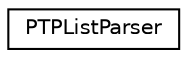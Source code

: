 digraph "Graphical Class Hierarchy"
{
  edge [fontname="Helvetica",fontsize="10",labelfontname="Helvetica",labelfontsize="10"];
  node [fontname="Helvetica",fontsize="10",shape=record];
  rankdir="LR";
  Node1 [label="PTPListParser",height=0.2,width=0.4,color="black", fillcolor="white", style="filled",URL="$class_p_t_p_list_parser.html"];
}

